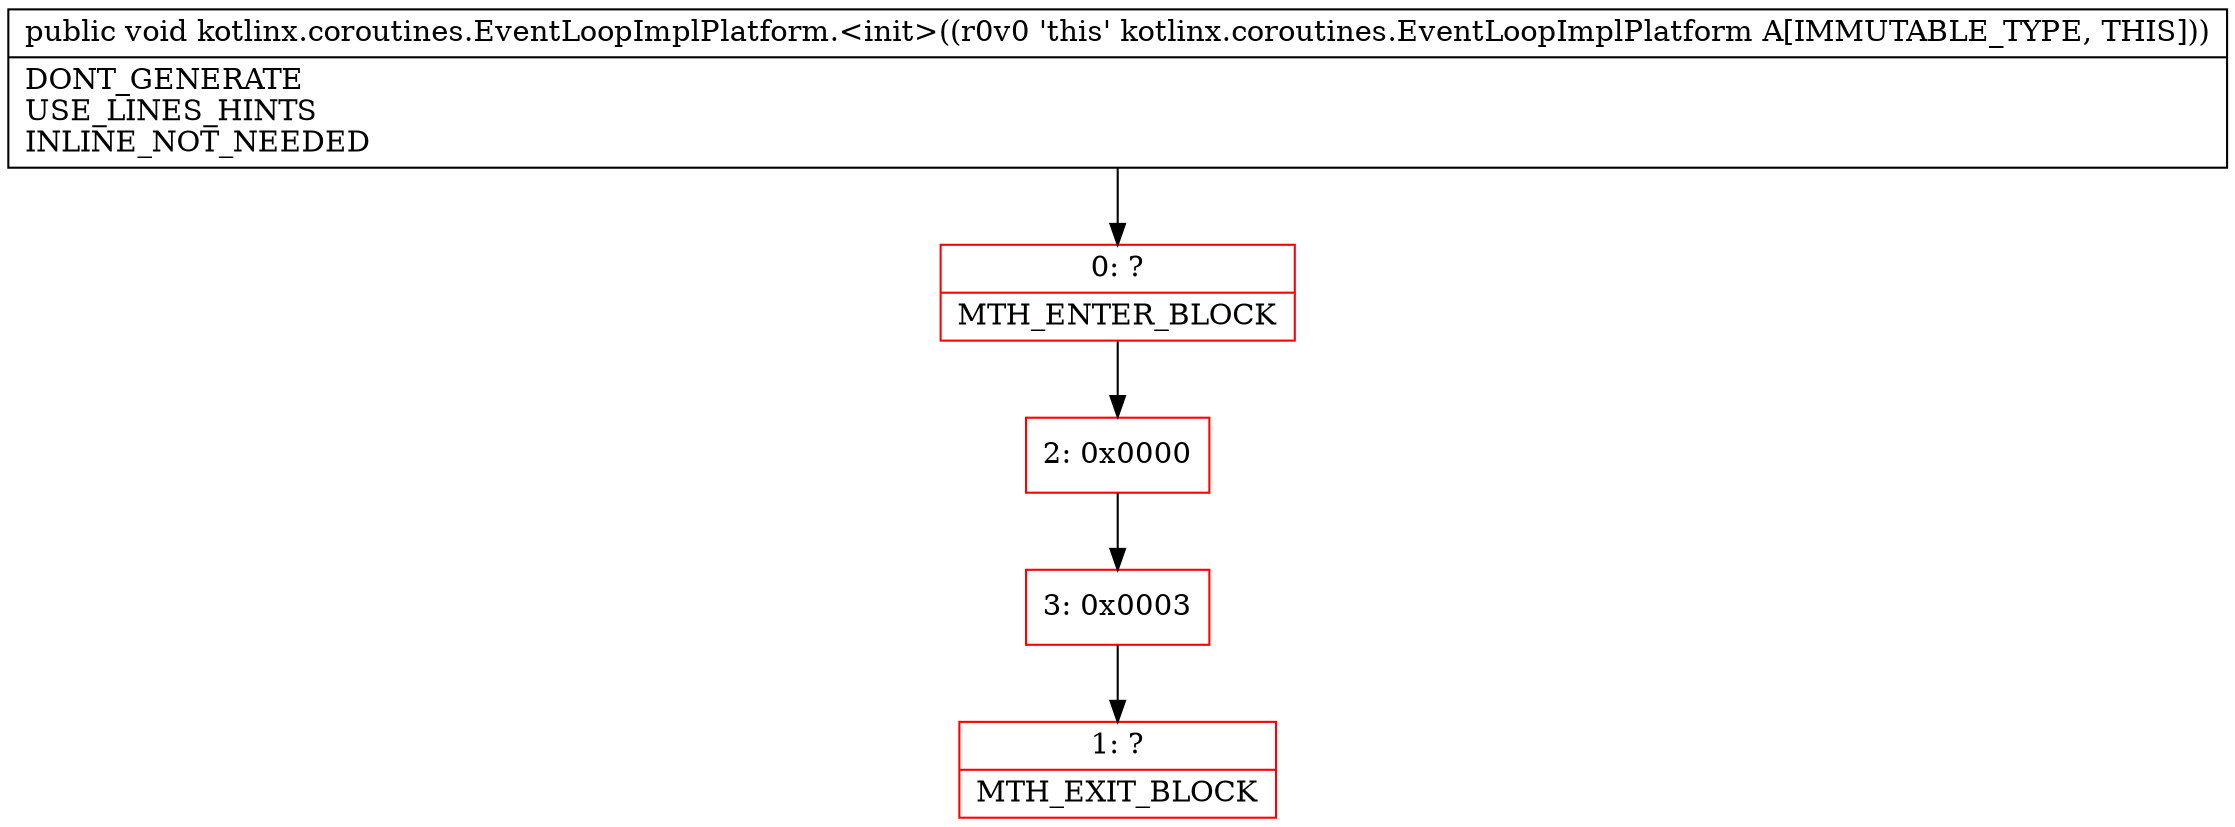 digraph "CFG forkotlinx.coroutines.EventLoopImplPlatform.\<init\>()V" {
subgraph cluster_Region_1061153030 {
label = "R(0)";
node [shape=record,color=blue];
}
Node_0 [shape=record,color=red,label="{0\:\ ?|MTH_ENTER_BLOCK\l}"];
Node_2 [shape=record,color=red,label="{2\:\ 0x0000}"];
Node_3 [shape=record,color=red,label="{3\:\ 0x0003}"];
Node_1 [shape=record,color=red,label="{1\:\ ?|MTH_EXIT_BLOCK\l}"];
MethodNode[shape=record,label="{public void kotlinx.coroutines.EventLoopImplPlatform.\<init\>((r0v0 'this' kotlinx.coroutines.EventLoopImplPlatform A[IMMUTABLE_TYPE, THIS]))  | DONT_GENERATE\lUSE_LINES_HINTS\lINLINE_NOT_NEEDED\l}"];
MethodNode -> Node_0;Node_0 -> Node_2;
Node_2 -> Node_3;
Node_3 -> Node_1;
}

